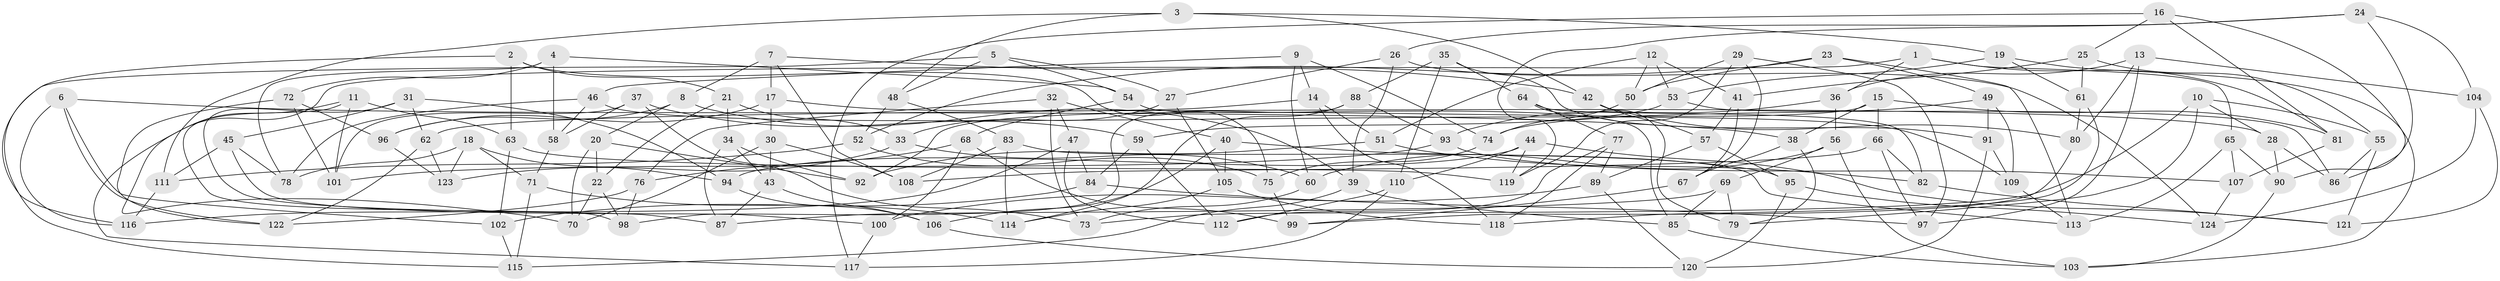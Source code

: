 // coarse degree distribution, {6: 0.5384615384615384, 4: 0.41025641025641024, 5: 0.038461538461538464, 3: 0.01282051282051282}
// Generated by graph-tools (version 1.1) at 2025/52/02/27/25 19:52:30]
// undirected, 124 vertices, 248 edges
graph export_dot {
graph [start="1"]
  node [color=gray90,style=filled];
  1;
  2;
  3;
  4;
  5;
  6;
  7;
  8;
  9;
  10;
  11;
  12;
  13;
  14;
  15;
  16;
  17;
  18;
  19;
  20;
  21;
  22;
  23;
  24;
  25;
  26;
  27;
  28;
  29;
  30;
  31;
  32;
  33;
  34;
  35;
  36;
  37;
  38;
  39;
  40;
  41;
  42;
  43;
  44;
  45;
  46;
  47;
  48;
  49;
  50;
  51;
  52;
  53;
  54;
  55;
  56;
  57;
  58;
  59;
  60;
  61;
  62;
  63;
  64;
  65;
  66;
  67;
  68;
  69;
  70;
  71;
  72;
  73;
  74;
  75;
  76;
  77;
  78;
  79;
  80;
  81;
  82;
  83;
  84;
  85;
  86;
  87;
  88;
  89;
  90;
  91;
  92;
  93;
  94;
  95;
  96;
  97;
  98;
  99;
  100;
  101;
  102;
  103;
  104;
  105;
  106;
  107;
  108;
  109;
  110;
  111;
  112;
  113;
  114;
  115;
  116;
  117;
  118;
  119;
  120;
  121;
  122;
  123;
  124;
  1 -- 81;
  1 -- 65;
  1 -- 70;
  1 -- 36;
  2 -- 63;
  2 -- 75;
  2 -- 21;
  2 -- 116;
  3 -- 48;
  3 -- 19;
  3 -- 111;
  3 -- 42;
  4 -- 72;
  4 -- 78;
  4 -- 58;
  4 -- 54;
  5 -- 115;
  5 -- 48;
  5 -- 54;
  5 -- 27;
  6 -- 122;
  6 -- 102;
  6 -- 38;
  6 -- 116;
  7 -- 108;
  7 -- 42;
  7 -- 17;
  7 -- 8;
  8 -- 39;
  8 -- 96;
  8 -- 20;
  9 -- 74;
  9 -- 60;
  9 -- 14;
  9 -- 46;
  10 -- 28;
  10 -- 73;
  10 -- 79;
  10 -- 55;
  11 -- 117;
  11 -- 63;
  11 -- 101;
  11 -- 98;
  12 -- 50;
  12 -- 53;
  12 -- 51;
  12 -- 41;
  13 -- 80;
  13 -- 36;
  13 -- 97;
  13 -- 104;
  14 -- 118;
  14 -- 51;
  14 -- 62;
  15 -- 81;
  15 -- 92;
  15 -- 66;
  15 -- 38;
  16 -- 25;
  16 -- 86;
  16 -- 81;
  16 -- 117;
  17 -- 30;
  17 -- 96;
  17 -- 28;
  18 -- 71;
  18 -- 94;
  18 -- 78;
  18 -- 123;
  19 -- 53;
  19 -- 103;
  19 -- 61;
  20 -- 92;
  20 -- 70;
  20 -- 22;
  21 -- 22;
  21 -- 33;
  21 -- 34;
  22 -- 98;
  22 -- 70;
  23 -- 50;
  23 -- 49;
  23 -- 52;
  23 -- 113;
  24 -- 90;
  24 -- 104;
  24 -- 26;
  24 -- 119;
  25 -- 41;
  25 -- 61;
  25 -- 55;
  26 -- 39;
  26 -- 27;
  26 -- 124;
  27 -- 105;
  27 -- 33;
  28 -- 86;
  28 -- 90;
  29 -- 119;
  29 -- 97;
  29 -- 67;
  29 -- 50;
  30 -- 43;
  30 -- 108;
  30 -- 70;
  31 -- 87;
  31 -- 45;
  31 -- 62;
  31 -- 94;
  32 -- 40;
  32 -- 73;
  32 -- 47;
  32 -- 76;
  33 -- 60;
  33 -- 123;
  34 -- 43;
  34 -- 92;
  34 -- 87;
  35 -- 110;
  35 -- 64;
  35 -- 88;
  35 -- 91;
  36 -- 56;
  36 -- 93;
  37 -- 58;
  37 -- 59;
  37 -- 73;
  37 -- 101;
  38 -- 67;
  38 -- 79;
  39 -- 115;
  39 -- 85;
  40 -- 95;
  40 -- 106;
  40 -- 105;
  41 -- 67;
  41 -- 57;
  42 -- 80;
  42 -- 57;
  43 -- 106;
  43 -- 87;
  44 -- 119;
  44 -- 94;
  44 -- 110;
  44 -- 121;
  45 -- 100;
  45 -- 78;
  45 -- 111;
  46 -- 58;
  46 -- 78;
  46 -- 109;
  47 -- 112;
  47 -- 116;
  47 -- 84;
  48 -- 83;
  48 -- 52;
  49 -- 74;
  49 -- 91;
  49 -- 109;
  50 -- 74;
  51 -- 92;
  51 -- 82;
  52 -- 75;
  52 -- 111;
  53 -- 86;
  53 -- 59;
  54 -- 68;
  54 -- 85;
  55 -- 121;
  55 -- 86;
  56 -- 103;
  56 -- 69;
  56 -- 60;
  57 -- 89;
  57 -- 95;
  58 -- 71;
  59 -- 112;
  59 -- 84;
  60 -- 73;
  61 -- 80;
  61 -- 118;
  62 -- 123;
  62 -- 122;
  63 -- 119;
  63 -- 102;
  64 -- 79;
  64 -- 77;
  64 -- 82;
  65 -- 90;
  65 -- 107;
  65 -- 113;
  66 -- 97;
  66 -- 108;
  66 -- 82;
  67 -- 99;
  68 -- 76;
  68 -- 99;
  68 -- 100;
  69 -- 87;
  69 -- 85;
  69 -- 79;
  71 -- 115;
  71 -- 114;
  72 -- 122;
  72 -- 101;
  72 -- 96;
  74 -- 75;
  75 -- 99;
  76 -- 98;
  76 -- 122;
  77 -- 118;
  77 -- 89;
  77 -- 112;
  80 -- 99;
  81 -- 107;
  82 -- 121;
  83 -- 113;
  83 -- 108;
  83 -- 114;
  84 -- 97;
  84 -- 102;
  85 -- 103;
  88 -- 93;
  88 -- 98;
  88 -- 114;
  89 -- 100;
  89 -- 120;
  90 -- 103;
  91 -- 109;
  91 -- 120;
  93 -- 101;
  93 -- 107;
  94 -- 106;
  95 -- 124;
  95 -- 120;
  96 -- 123;
  100 -- 117;
  102 -- 115;
  104 -- 121;
  104 -- 124;
  105 -- 118;
  105 -- 114;
  106 -- 120;
  107 -- 124;
  109 -- 113;
  110 -- 112;
  110 -- 117;
  111 -- 116;
}
